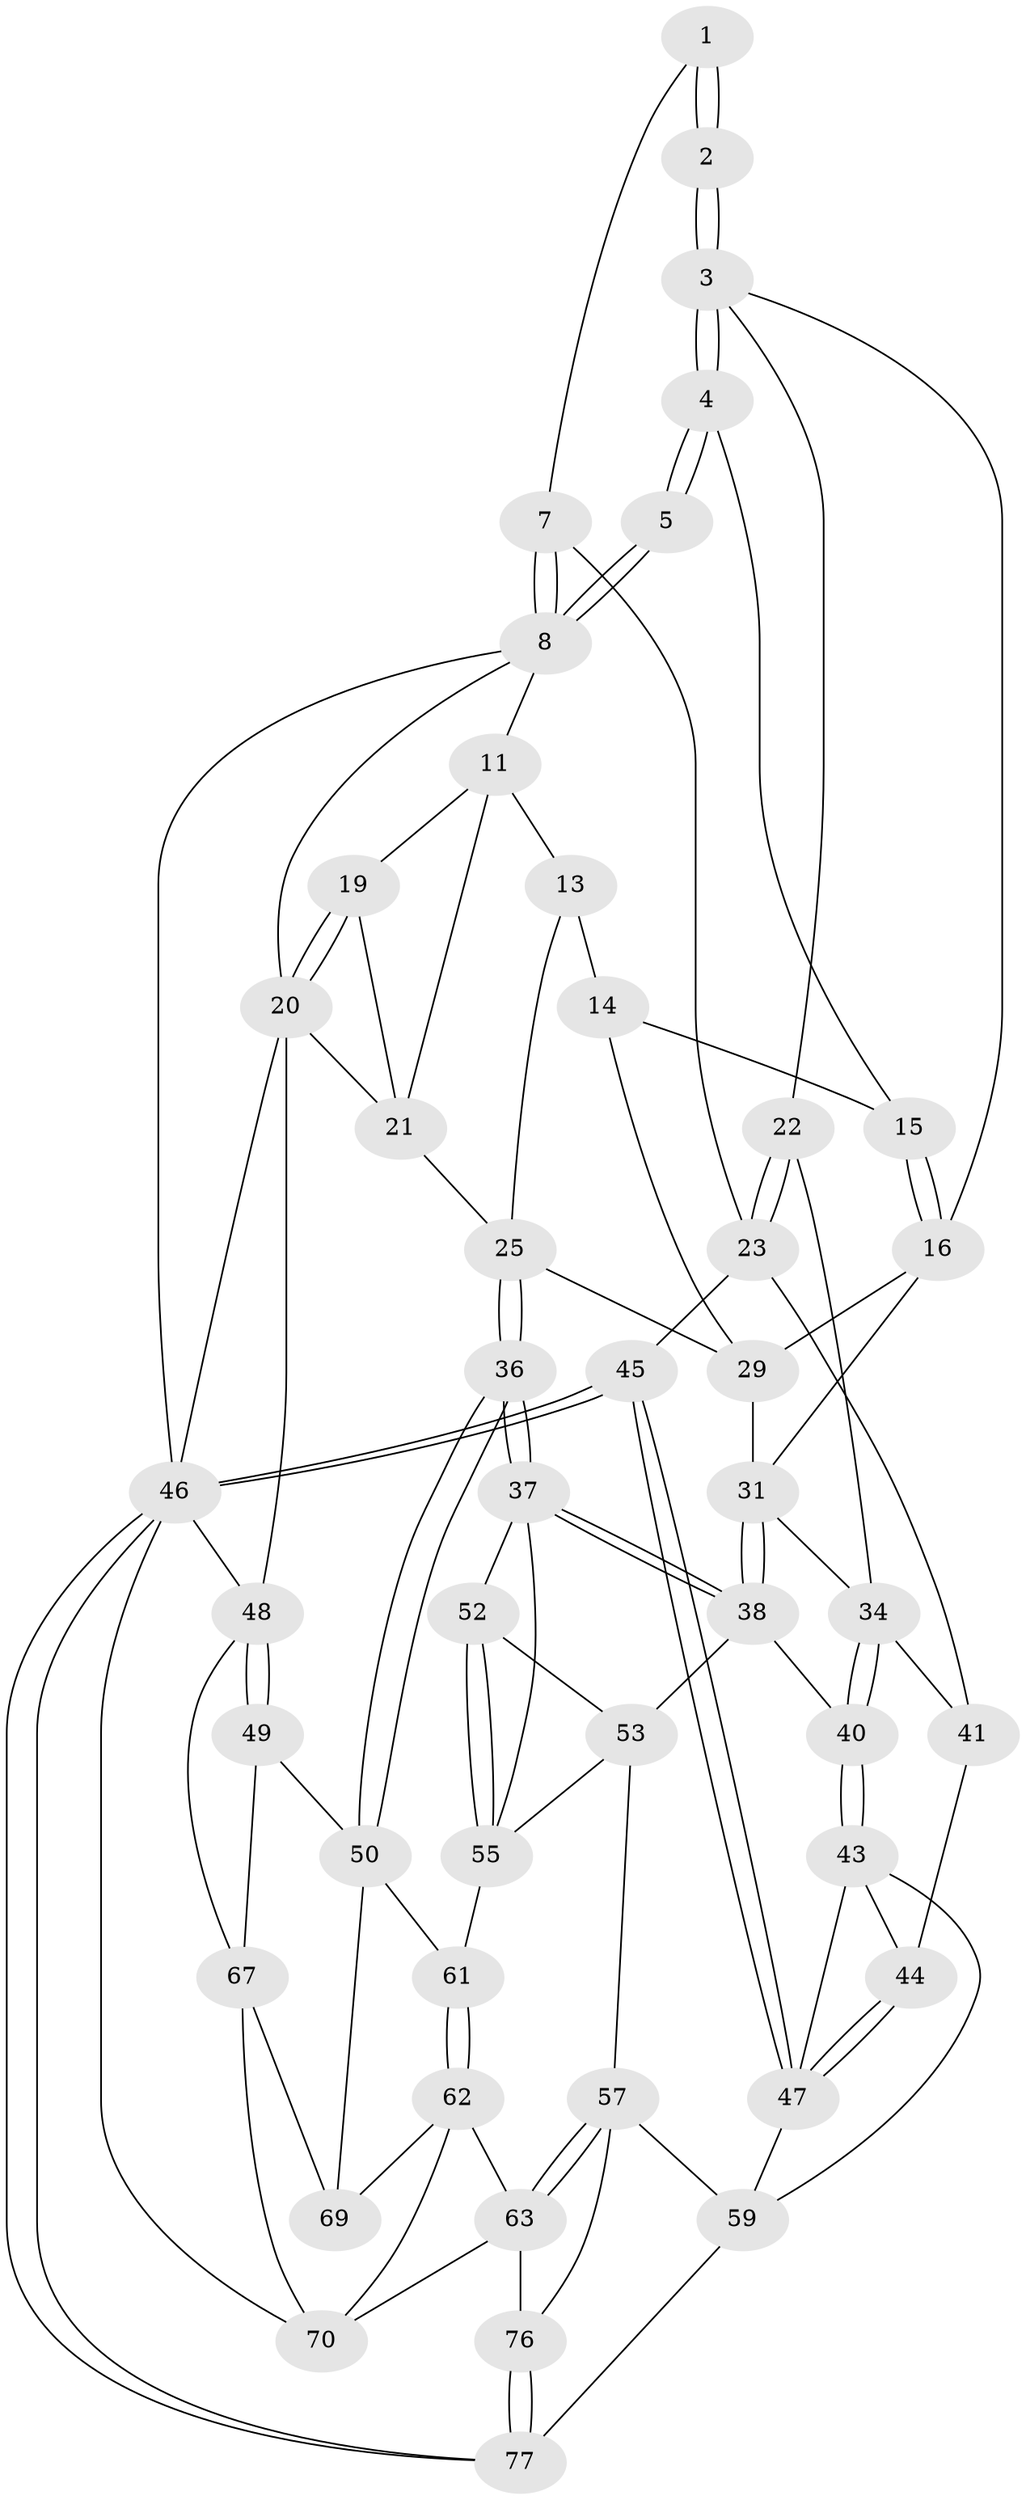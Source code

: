 // original degree distribution, {3: 0.03896103896103896, 5: 0.4805194805194805, 6: 0.23376623376623376, 4: 0.24675324675324675}
// Generated by graph-tools (version 1.1) at 2025/11/02/27/25 16:11:58]
// undirected, 47 vertices, 109 edges
graph export_dot {
graph [start="1"]
  node [color=gray90,style=filled];
  1 [pos="+0.0903977800586908+0",super="+6"];
  2 [pos="+0.21133373736472943+0.1573248795871244"];
  3 [pos="+0.2927390852268312+0.21396206809360047",super="+18"];
  4 [pos="+0.4479236497915503+0",super="+10"];
  5 [pos="+0+0"];
  7 [pos="+0+0.328815185496541"];
  8 [pos="+0+0",super="+9"];
  11 [pos="+0.8261109311588039+0.03199715581028889",super="+12"];
  13 [pos="+0.7230089656196071+0.18559787865642743",super="+27"];
  14 [pos="+0.7076922052948681+0.18719912515372855",super="+28"];
  15 [pos="+0.5486233781655311+0.01058869044228908"];
  16 [pos="+0.5119483639642455+0.2657802662900455",super="+17"];
  19 [pos="+0.9333914729178465+0.09446062537050146"];
  20 [pos="+1+0.04173939046445564",super="+33"];
  21 [pos="+0.8908172364103146+0.2944720079721667",super="+24"];
  22 [pos="+0.017067679814499487+0.3570996700589656"];
  23 [pos="+0+0.3563458774635252",super="+42"];
  25 [pos="+0.8716681079365609+0.5180285249432615",super="+26"];
  29 [pos="+0.5536103226572773+0.2934078427165128",super="+30"];
  31 [pos="+0.5106924658967897+0.48032963827474745",super="+32"];
  34 [pos="+0.30005496965994377+0.49920593453945783",super="+35"];
  36 [pos="+0.7125094941786458+0.658349920559926"];
  37 [pos="+0.6997282624254354+0.6568159044659821",super="+51"];
  38 [pos="+0.5507832520233307+0.5570878625274807",super="+39"];
  40 [pos="+0.3535102689185111+0.6793546654834876"];
  41 [pos="+0.14002321100582796+0.6015799695590798"];
  43 [pos="+0.27347288766433725+0.7825917639695132",super="+60"];
  44 [pos="+0.15015443133431366+0.6687586931363967"];
  45 [pos="+0+0.8467272340083133"];
  46 [pos="+0+1",super="+64"];
  47 [pos="+0+0.8393642025754011",super="+71"];
  48 [pos="+1+0.7023163109432097",super="+65"];
  49 [pos="+0.8495102189150913+0.8214962637390099"];
  50 [pos="+0.7176155478479849+0.6808866889717412",super="+66"];
  52 [pos="+0.5125840188785606+0.7305941918342911"];
  53 [pos="+0.48416071446051195+0.7360789019560462",super="+54"];
  55 [pos="+0.5467160645353449+0.830747125833098",super="+56"];
  57 [pos="+0.4328084290992446+0.8903613505623924",super="+58"];
  59 [pos="+0.3134409809080126+0.8681729805274885",super="+74"];
  61 [pos="+0.5296002635363747+0.872203202852845"];
  62 [pos="+0.5160983123100183+0.893586554719203",super="+72"];
  63 [pos="+0.46454343285463906+0.9059700532647755",super="+75"];
  67 [pos="+0.8510441582176639+0.832240350132071",super="+68"];
  69 [pos="+0.6969299025631791+0.8872428762683771"];
  70 [pos="+0.859245430419163+1",super="+73"];
  76 [pos="+0.4056200673298324+1"];
  77 [pos="+0.2336382900262077+1"];
  1 -- 2 [weight=2];
  1 -- 2;
  1 -- 7;
  2 -- 3;
  2 -- 3;
  3 -- 4;
  3 -- 4;
  3 -- 22;
  3 -- 16;
  4 -- 5;
  4 -- 5;
  4 -- 15;
  5 -- 8;
  5 -- 8;
  7 -- 8;
  7 -- 8;
  7 -- 23;
  8 -- 46;
  8 -- 11;
  8 -- 20;
  11 -- 19;
  11 -- 13;
  11 -- 21;
  13 -- 14 [weight=2];
  13 -- 25;
  14 -- 15;
  14 -- 29;
  15 -- 16;
  15 -- 16;
  16 -- 29;
  16 -- 31;
  19 -- 20;
  19 -- 20;
  19 -- 21;
  20 -- 46;
  20 -- 48;
  20 -- 21;
  21 -- 25;
  22 -- 23;
  22 -- 23;
  22 -- 34;
  23 -- 41;
  23 -- 45;
  25 -- 36;
  25 -- 36;
  25 -- 29;
  29 -- 31;
  31 -- 38;
  31 -- 38;
  31 -- 34;
  34 -- 40;
  34 -- 40;
  34 -- 41;
  36 -- 37;
  36 -- 37;
  36 -- 50;
  36 -- 50;
  37 -- 38;
  37 -- 38;
  37 -- 52;
  37 -- 55;
  38 -- 40;
  38 -- 53;
  40 -- 43;
  40 -- 43;
  41 -- 44;
  43 -- 44;
  43 -- 59;
  43 -- 47;
  44 -- 47;
  44 -- 47;
  45 -- 46;
  45 -- 46;
  45 -- 47;
  45 -- 47;
  46 -- 77;
  46 -- 77;
  46 -- 70;
  46 -- 48;
  47 -- 59;
  48 -- 49;
  48 -- 49;
  48 -- 67;
  49 -- 50;
  49 -- 67;
  50 -- 69;
  50 -- 61;
  52 -- 53;
  52 -- 55;
  52 -- 55;
  53 -- 57;
  53 -- 55;
  55 -- 61;
  57 -- 63;
  57 -- 63;
  57 -- 59;
  57 -- 76;
  59 -- 77;
  61 -- 62;
  61 -- 62;
  62 -- 63;
  62 -- 69;
  62 -- 70;
  63 -- 76;
  63 -- 70;
  67 -- 69;
  67 -- 70;
  76 -- 77;
  76 -- 77;
}
